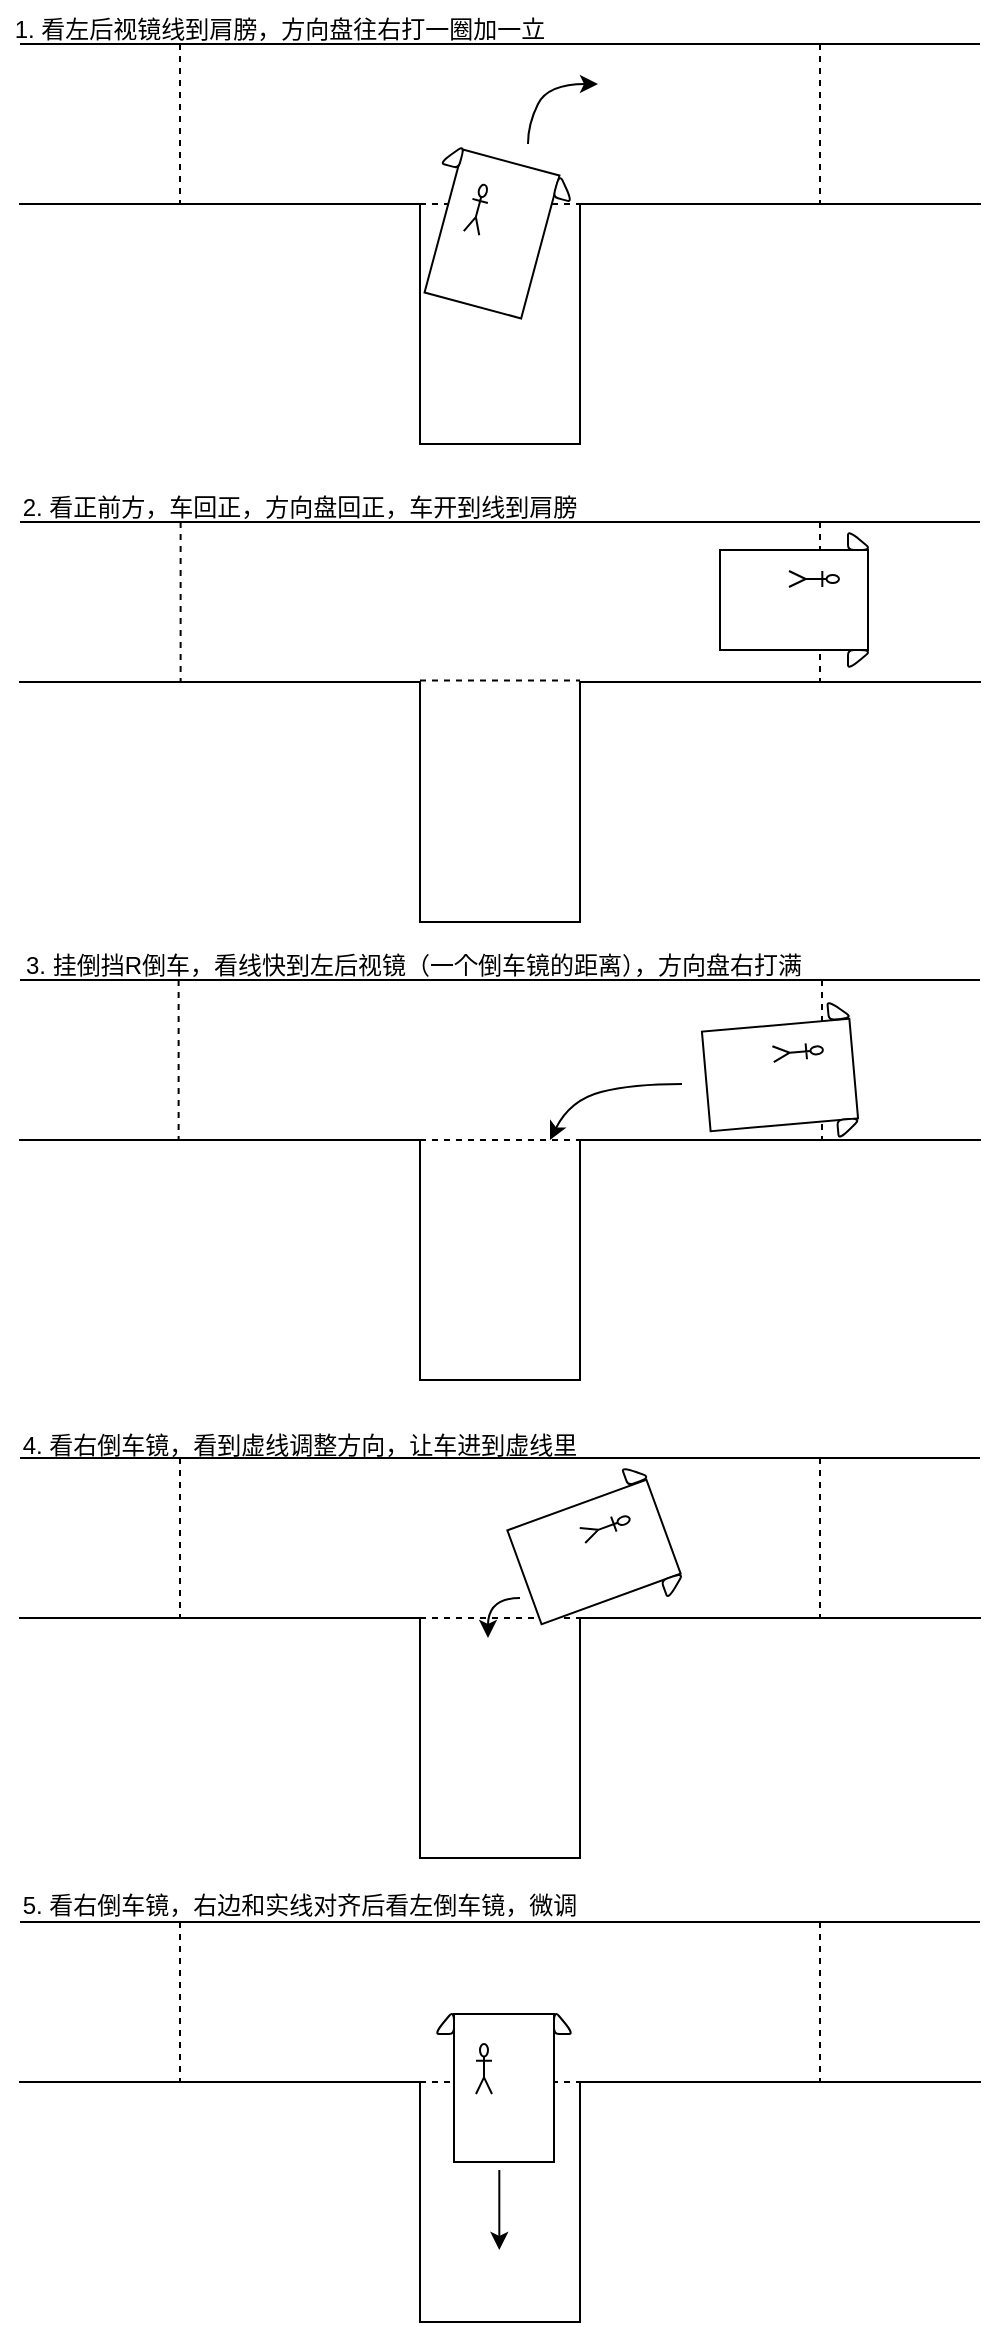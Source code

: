 <mxfile version="20.8.4" type="github">
  <diagram id="jYWOHv2KQ475p7FsRvHT" name="第 1 页">
    <mxGraphModel dx="989" dy="483" grid="1" gridSize="10" guides="1" tooltips="1" connect="1" arrows="1" fold="1" page="1" pageScale="1" pageWidth="827" pageHeight="1169" math="0" shadow="0">
      <root>
        <mxCell id="0" />
        <mxCell id="1" parent="0" />
        <mxCell id="IrWYmvIqVPGdALxaulg8-1" value="" style="shape=partialRectangle;whiteSpace=wrap;html=1;bottom=0;right=0;fillColor=none;" vertex="1" parent="1">
          <mxGeometry x="440" y="102" width="200" height="110" as="geometry" />
        </mxCell>
        <mxCell id="IrWYmvIqVPGdALxaulg8-117" style="edgeStyle=orthogonalEdgeStyle;rounded=0;orthogonalLoop=1;jettySize=auto;html=1;exitX=0;exitY=0;exitDx=0;exitDy=0;entryX=0;entryY=1;entryDx=0;entryDy=0;endArrow=none;endFill=0;" edge="1" parent="1" source="IrWYmvIqVPGdALxaulg8-115" target="IrWYmvIqVPGdALxaulg8-1">
          <mxGeometry relative="1" as="geometry">
            <Array as="points">
              <mxPoint x="360" y="222" />
              <mxPoint x="440" y="222" />
            </Array>
          </mxGeometry>
        </mxCell>
        <mxCell id="IrWYmvIqVPGdALxaulg8-115" value="" style="shape=partialRectangle;whiteSpace=wrap;html=1;bottom=0;right=0;fillColor=none;rotation=-180;direction=east;flipV=1;" vertex="1" parent="1">
          <mxGeometry x="160" y="102" width="200" height="110" as="geometry" />
        </mxCell>
        <mxCell id="IrWYmvIqVPGdALxaulg8-121" value="" style="endArrow=none;html=1;rounded=0;" edge="1" parent="1">
          <mxGeometry width="50" height="50" relative="1" as="geometry">
            <mxPoint x="160" y="22" as="sourcePoint" />
            <mxPoint x="640" y="22" as="targetPoint" />
          </mxGeometry>
        </mxCell>
        <mxCell id="IrWYmvIqVPGdALxaulg8-122" value="" style="shape=partialRectangle;whiteSpace=wrap;html=1;bottom=0;right=0;fillColor=none;" vertex="1" parent="1">
          <mxGeometry x="440" y="341" width="200" height="110" as="geometry" />
        </mxCell>
        <mxCell id="IrWYmvIqVPGdALxaulg8-123" style="edgeStyle=orthogonalEdgeStyle;rounded=0;orthogonalLoop=1;jettySize=auto;html=1;exitX=0;exitY=0;exitDx=0;exitDy=0;entryX=0;entryY=1;entryDx=0;entryDy=0;endArrow=none;endFill=0;" edge="1" parent="1" source="IrWYmvIqVPGdALxaulg8-124" target="IrWYmvIqVPGdALxaulg8-122">
          <mxGeometry relative="1" as="geometry">
            <Array as="points">
              <mxPoint x="360" y="461" />
              <mxPoint x="440" y="461" />
            </Array>
          </mxGeometry>
        </mxCell>
        <mxCell id="IrWYmvIqVPGdALxaulg8-124" value="" style="shape=partialRectangle;whiteSpace=wrap;html=1;bottom=0;right=0;fillColor=none;rotation=-180;direction=east;flipV=1;" vertex="1" parent="1">
          <mxGeometry x="160" y="341" width="200" height="110" as="geometry" />
        </mxCell>
        <mxCell id="IrWYmvIqVPGdALxaulg8-125" value="" style="endArrow=none;html=1;rounded=0;" edge="1" parent="1">
          <mxGeometry width="50" height="50" relative="1" as="geometry">
            <mxPoint x="160" y="261" as="sourcePoint" />
            <mxPoint x="640.0" y="261" as="targetPoint" />
          </mxGeometry>
        </mxCell>
        <mxCell id="IrWYmvIqVPGdALxaulg8-126" value="" style="shape=partialRectangle;whiteSpace=wrap;html=1;bottom=0;right=0;fillColor=none;" vertex="1" parent="1">
          <mxGeometry x="440" y="570" width="200" height="110" as="geometry" />
        </mxCell>
        <mxCell id="IrWYmvIqVPGdALxaulg8-127" style="edgeStyle=orthogonalEdgeStyle;rounded=0;orthogonalLoop=1;jettySize=auto;html=1;exitX=0;exitY=0;exitDx=0;exitDy=0;entryX=0;entryY=1;entryDx=0;entryDy=0;endArrow=none;endFill=0;" edge="1" parent="1" source="IrWYmvIqVPGdALxaulg8-128" target="IrWYmvIqVPGdALxaulg8-126">
          <mxGeometry relative="1" as="geometry">
            <Array as="points">
              <mxPoint x="360" y="690" />
              <mxPoint x="440" y="690" />
            </Array>
          </mxGeometry>
        </mxCell>
        <mxCell id="IrWYmvIqVPGdALxaulg8-128" value="" style="shape=partialRectangle;whiteSpace=wrap;html=1;bottom=0;right=0;fillColor=none;rotation=-180;direction=east;flipV=1;" vertex="1" parent="1">
          <mxGeometry x="160" y="570" width="200" height="110" as="geometry" />
        </mxCell>
        <mxCell id="IrWYmvIqVPGdALxaulg8-129" value="" style="endArrow=none;html=1;rounded=0;" edge="1" parent="1">
          <mxGeometry width="50" height="50" relative="1" as="geometry">
            <mxPoint x="160" y="490.0" as="sourcePoint" />
            <mxPoint x="640.0" y="490.0" as="targetPoint" />
          </mxGeometry>
        </mxCell>
        <mxCell id="IrWYmvIqVPGdALxaulg8-130" value="" style="shape=partialRectangle;whiteSpace=wrap;html=1;bottom=0;right=0;fillColor=none;" vertex="1" parent="1">
          <mxGeometry x="440" y="809" width="200" height="110" as="geometry" />
        </mxCell>
        <mxCell id="IrWYmvIqVPGdALxaulg8-131" style="edgeStyle=orthogonalEdgeStyle;rounded=0;orthogonalLoop=1;jettySize=auto;html=1;exitX=0;exitY=0;exitDx=0;exitDy=0;entryX=0;entryY=1;entryDx=0;entryDy=0;endArrow=none;endFill=0;" edge="1" parent="1" source="IrWYmvIqVPGdALxaulg8-132" target="IrWYmvIqVPGdALxaulg8-130">
          <mxGeometry relative="1" as="geometry">
            <Array as="points">
              <mxPoint x="360" y="929" />
              <mxPoint x="440" y="929" />
            </Array>
          </mxGeometry>
        </mxCell>
        <mxCell id="IrWYmvIqVPGdALxaulg8-132" value="" style="shape=partialRectangle;whiteSpace=wrap;html=1;bottom=0;right=0;fillColor=none;rotation=-180;direction=east;flipV=1;" vertex="1" parent="1">
          <mxGeometry x="160" y="809" width="200" height="110" as="geometry" />
        </mxCell>
        <mxCell id="IrWYmvIqVPGdALxaulg8-133" value="" style="endArrow=none;html=1;rounded=0;" edge="1" parent="1">
          <mxGeometry width="50" height="50" relative="1" as="geometry">
            <mxPoint x="160" y="729" as="sourcePoint" />
            <mxPoint x="640.0" y="729" as="targetPoint" />
          </mxGeometry>
        </mxCell>
        <mxCell id="IrWYmvIqVPGdALxaulg8-134" value="1. 看左后视镜线到肩膀，方向盘往右打一圈加一立" style="text;html=1;strokeColor=none;fillColor=none;align=center;verticalAlign=middle;whiteSpace=wrap;rounded=0;" vertex="1" parent="1">
          <mxGeometry x="150" width="280" height="30" as="geometry" />
        </mxCell>
        <mxCell id="IrWYmvIqVPGdALxaulg8-137" value="" style="endArrow=none;dashed=1;html=1;rounded=0;arcSize=20;endSize=6;startSize=6;jumpSize=6;" edge="1" parent="1">
          <mxGeometry width="50" height="50" relative="1" as="geometry">
            <mxPoint x="360" y="102" as="sourcePoint" />
            <mxPoint x="440" y="102" as="targetPoint" />
          </mxGeometry>
        </mxCell>
        <mxCell id="IrWYmvIqVPGdALxaulg8-149" value="" style="curved=1;endArrow=classic;html=1;rounded=0;startSize=6;endSize=6;jumpSize=6;" edge="1" parent="1">
          <mxGeometry width="50" height="50" relative="1" as="geometry">
            <mxPoint x="414" y="72" as="sourcePoint" />
            <mxPoint x="449" y="42" as="targetPoint" />
            <Array as="points">
              <mxPoint x="414" y="62" />
              <mxPoint x="424" y="42" />
            </Array>
          </mxGeometry>
        </mxCell>
        <mxCell id="IrWYmvIqVPGdALxaulg8-151" value="2. 看正前方，车回正，方向盘回正，车开到线到肩膀" style="text;html=1;strokeColor=none;fillColor=none;align=center;verticalAlign=middle;whiteSpace=wrap;rounded=0;" vertex="1" parent="1">
          <mxGeometry x="155" y="239" width="290" height="30" as="geometry" />
        </mxCell>
        <mxCell id="IrWYmvIqVPGdALxaulg8-155" value="" style="endArrow=none;dashed=1;html=1;rounded=0;arcSize=20;endSize=6;startSize=6;jumpSize=6;entryX=1;entryY=0;entryDx=0;entryDy=0;" edge="1" parent="1">
          <mxGeometry width="50" height="50" relative="1" as="geometry">
            <mxPoint x="560" y="22" as="sourcePoint" />
            <mxPoint x="560.0" y="102" as="targetPoint" />
          </mxGeometry>
        </mxCell>
        <mxCell id="IrWYmvIqVPGdALxaulg8-156" value="" style="endArrow=none;dashed=1;html=1;rounded=0;arcSize=20;endSize=6;startSize=6;jumpSize=6;entryX=1;entryY=0;entryDx=0;entryDy=0;" edge="1" parent="1">
          <mxGeometry width="50" height="50" relative="1" as="geometry">
            <mxPoint x="240.0" y="22" as="sourcePoint" />
            <mxPoint x="240.0" y="102" as="targetPoint" />
          </mxGeometry>
        </mxCell>
        <mxCell id="IrWYmvIqVPGdALxaulg8-157" value="" style="endArrow=none;dashed=1;html=1;rounded=0;arcSize=20;endSize=6;startSize=6;jumpSize=6;entryX=1;entryY=0;entryDx=0;entryDy=0;" edge="1" parent="1">
          <mxGeometry width="50" height="50" relative="1" as="geometry">
            <mxPoint x="560.0" y="261" as="sourcePoint" />
            <mxPoint x="560.0" y="341" as="targetPoint" />
          </mxGeometry>
        </mxCell>
        <mxCell id="IrWYmvIqVPGdALxaulg8-158" value="" style="endArrow=none;dashed=1;html=1;rounded=0;arcSize=20;endSize=6;startSize=6;jumpSize=6;entryX=1;entryY=0;entryDx=0;entryDy=0;" edge="1" parent="1">
          <mxGeometry width="50" height="50" relative="1" as="geometry">
            <mxPoint x="240.31" y="261" as="sourcePoint" />
            <mxPoint x="240.31" y="341" as="targetPoint" />
          </mxGeometry>
        </mxCell>
        <mxCell id="IrWYmvIqVPGdALxaulg8-159" value="" style="endArrow=none;dashed=1;html=1;rounded=0;arcSize=20;endSize=6;startSize=6;jumpSize=6;entryX=1;entryY=0;entryDx=0;entryDy=0;" edge="1" parent="1">
          <mxGeometry width="50" height="50" relative="1" as="geometry">
            <mxPoint x="561.0" y="490" as="sourcePoint" />
            <mxPoint x="561.0" y="570" as="targetPoint" />
          </mxGeometry>
        </mxCell>
        <mxCell id="IrWYmvIqVPGdALxaulg8-160" value="" style="endArrow=none;dashed=1;html=1;rounded=0;arcSize=20;endSize=6;startSize=6;jumpSize=6;entryX=1;entryY=0;entryDx=0;entryDy=0;" edge="1" parent="1">
          <mxGeometry width="50" height="50" relative="1" as="geometry">
            <mxPoint x="239.31" y="490" as="sourcePoint" />
            <mxPoint x="239.31" y="570" as="targetPoint" />
          </mxGeometry>
        </mxCell>
        <mxCell id="IrWYmvIqVPGdALxaulg8-161" value="" style="endArrow=none;dashed=1;html=1;rounded=0;arcSize=20;endSize=6;startSize=6;jumpSize=6;" edge="1" parent="1">
          <mxGeometry width="50" height="50" relative="1" as="geometry">
            <mxPoint x="360" y="340.31" as="sourcePoint" />
            <mxPoint x="440.0" y="340.31" as="targetPoint" />
          </mxGeometry>
        </mxCell>
        <mxCell id="IrWYmvIqVPGdALxaulg8-162" value="" style="endArrow=none;dashed=1;html=1;rounded=0;arcSize=20;endSize=6;startSize=6;jumpSize=6;" edge="1" parent="1">
          <mxGeometry width="50" height="50" relative="1" as="geometry">
            <mxPoint x="360" y="570" as="sourcePoint" />
            <mxPoint x="440.0" y="570" as="targetPoint" />
          </mxGeometry>
        </mxCell>
        <mxCell id="IrWYmvIqVPGdALxaulg8-163" value="" style="endArrow=none;dashed=1;html=1;rounded=0;arcSize=20;endSize=6;startSize=6;jumpSize=6;" edge="1" parent="1">
          <mxGeometry width="50" height="50" relative="1" as="geometry">
            <mxPoint x="360" y="809" as="sourcePoint" />
            <mxPoint x="440.0" y="809" as="targetPoint" />
          </mxGeometry>
        </mxCell>
        <mxCell id="IrWYmvIqVPGdALxaulg8-164" value="" style="endArrow=none;dashed=1;html=1;rounded=0;arcSize=20;endSize=6;startSize=6;jumpSize=6;entryX=1;entryY=0;entryDx=0;entryDy=0;" edge="1" parent="1">
          <mxGeometry width="50" height="50" relative="1" as="geometry">
            <mxPoint x="560.0" y="729" as="sourcePoint" />
            <mxPoint x="560.0" y="809" as="targetPoint" />
          </mxGeometry>
        </mxCell>
        <mxCell id="IrWYmvIqVPGdALxaulg8-165" value="" style="endArrow=none;dashed=1;html=1;rounded=0;arcSize=20;endSize=6;startSize=6;jumpSize=6;entryX=1;entryY=0;entryDx=0;entryDy=0;" edge="1" parent="1">
          <mxGeometry width="50" height="50" relative="1" as="geometry">
            <mxPoint x="240.0" y="729" as="sourcePoint" />
            <mxPoint x="240.0" y="809" as="targetPoint" />
          </mxGeometry>
        </mxCell>
        <mxCell id="IrWYmvIqVPGdALxaulg8-166" value="3. 挂倒挡R倒车，看线快到左后视镜（一个倒车镜的距离），方向盘右打满" style="text;html=1;strokeColor=none;fillColor=none;align=center;verticalAlign=middle;whiteSpace=wrap;rounded=0;" vertex="1" parent="1">
          <mxGeometry x="157" y="468" width="400" height="30" as="geometry" />
        </mxCell>
        <mxCell id="IrWYmvIqVPGdALxaulg8-177" value="" style="group;rotation=-5;" vertex="1" connectable="0" parent="1">
          <mxGeometry x="503" y="501.5" width="75.5" height="73" as="geometry" />
        </mxCell>
        <mxCell id="IrWYmvIqVPGdALxaulg8-170" value="" style="group;rotation=85;" vertex="1" connectable="0" parent="IrWYmvIqVPGdALxaulg8-177">
          <mxGeometry x="12" y="-1" width="62" height="74" as="geometry" />
        </mxCell>
        <mxCell id="IrWYmvIqVPGdALxaulg8-171" value="" style="rounded=0;whiteSpace=wrap;html=1;rotation=175;" vertex="1" parent="IrWYmvIqVPGdALxaulg8-170">
          <mxGeometry x="-12" y="12" width="74" height="50" as="geometry" />
        </mxCell>
        <mxCell id="IrWYmvIqVPGdALxaulg8-172" value="" style="shape=umlActor;verticalLabelPosition=bottom;verticalAlign=top;html=1;outlineConnect=0;rotation=85;" vertex="1" parent="IrWYmvIqVPGdALxaulg8-170">
          <mxGeometry x="30" y="13" width="8" height="25" as="geometry" />
        </mxCell>
        <mxCell id="IrWYmvIqVPGdALxaulg8-180" value="" style="html=1;strokeWidth=1;shape=manualInput;whiteSpace=wrap;rounded=1;size=13;arcSize=30;rotation=85;flipH=1;" vertex="1" parent="IrWYmvIqVPGdALxaulg8-170">
          <mxGeometry x="55" y="58" width="10" height="12" as="geometry" />
        </mxCell>
        <mxCell id="IrWYmvIqVPGdALxaulg8-175" value="" style="html=1;strokeWidth=1;shape=manualInput;whiteSpace=wrap;rounded=1;size=13;arcSize=30;rotation=85;" vertex="1" parent="IrWYmvIqVPGdALxaulg8-177">
          <mxGeometry x="62" y="-3" width="10" height="12" as="geometry" />
        </mxCell>
        <mxCell id="IrWYmvIqVPGdALxaulg8-179" value="" style="curved=1;endArrow=classic;html=1;rounded=0;startSize=6;endSize=6;jumpSize=6;" edge="1" parent="1">
          <mxGeometry width="50" height="50" relative="1" as="geometry">
            <mxPoint x="491.0" y="542" as="sourcePoint" />
            <mxPoint x="425" y="570" as="targetPoint" />
            <Array as="points">
              <mxPoint x="466" y="542" />
              <mxPoint x="435" y="550" />
            </Array>
          </mxGeometry>
        </mxCell>
        <mxCell id="IrWYmvIqVPGdALxaulg8-187" value="" style="group;rotation=0;" vertex="1" connectable="0" parent="1">
          <mxGeometry x="510" y="265" width="75.5" height="73" as="geometry" />
        </mxCell>
        <mxCell id="IrWYmvIqVPGdALxaulg8-188" value="" style="group;rotation=90;" vertex="1" connectable="0" parent="IrWYmvIqVPGdALxaulg8-187">
          <mxGeometry x="12" y="-1" width="62" height="74" as="geometry" />
        </mxCell>
        <mxCell id="IrWYmvIqVPGdALxaulg8-189" value="" style="rounded=0;whiteSpace=wrap;html=1;rotation=180;" vertex="1" parent="IrWYmvIqVPGdALxaulg8-188">
          <mxGeometry x="-12" y="11" width="74" height="50" as="geometry" />
        </mxCell>
        <mxCell id="IrWYmvIqVPGdALxaulg8-190" value="" style="shape=umlActor;verticalLabelPosition=bottom;verticalAlign=top;html=1;outlineConnect=0;rotation=90;" vertex="1" parent="IrWYmvIqVPGdALxaulg8-188">
          <mxGeometry x="31" y="13" width="8" height="25" as="geometry" />
        </mxCell>
        <mxCell id="IrWYmvIqVPGdALxaulg8-191" value="" style="html=1;strokeWidth=1;shape=manualInput;whiteSpace=wrap;rounded=1;size=13;arcSize=30;rotation=90;flipH=1;" vertex="1" parent="IrWYmvIqVPGdALxaulg8-188">
          <mxGeometry x="53" y="60" width="10" height="12" as="geometry" />
        </mxCell>
        <mxCell id="IrWYmvIqVPGdALxaulg8-192" value="" style="html=1;strokeWidth=1;shape=manualInput;whiteSpace=wrap;rounded=1;size=13;arcSize=30;rotation=90;" vertex="1" parent="IrWYmvIqVPGdALxaulg8-187">
          <mxGeometry x="65" y="-1" width="10" height="12" as="geometry" />
        </mxCell>
        <mxCell id="IrWYmvIqVPGdALxaulg8-193" value="" style="group;rotation=-75;" vertex="1" connectable="0" parent="1">
          <mxGeometry x="361" y="80" width="75.5" height="73" as="geometry" />
        </mxCell>
        <mxCell id="IrWYmvIqVPGdALxaulg8-194" value="" style="group;rotation=15;" vertex="1" connectable="0" parent="IrWYmvIqVPGdALxaulg8-193">
          <mxGeometry x="7" y="-6" width="62" height="74" as="geometry" />
        </mxCell>
        <mxCell id="IrWYmvIqVPGdALxaulg8-195" value="" style="rounded=0;whiteSpace=wrap;html=1;rotation=105;" vertex="1" parent="IrWYmvIqVPGdALxaulg8-194">
          <mxGeometry x="-9" y="18" width="74" height="50" as="geometry" />
        </mxCell>
        <mxCell id="IrWYmvIqVPGdALxaulg8-196" value="" style="shape=umlActor;verticalLabelPosition=bottom;verticalAlign=top;html=1;outlineConnect=0;rotation=15;" vertex="1" parent="IrWYmvIqVPGdALxaulg8-194">
          <mxGeometry x="17" y="18" width="8" height="25" as="geometry" />
        </mxCell>
        <mxCell id="IrWYmvIqVPGdALxaulg8-197" value="" style="html=1;strokeWidth=1;shape=manualInput;whiteSpace=wrap;rounded=1;size=13;arcSize=30;rotation=15;flipH=1;" vertex="1" parent="IrWYmvIqVPGdALxaulg8-194">
          <mxGeometry x="60" y="14" width="10" height="12" as="geometry" />
        </mxCell>
        <mxCell id="IrWYmvIqVPGdALxaulg8-198" value="" style="html=1;strokeWidth=1;shape=manualInput;whiteSpace=wrap;rounded=1;size=13;arcSize=30;rotation=15;" vertex="1" parent="IrWYmvIqVPGdALxaulg8-193">
          <mxGeometry x="10" y="-9" width="10" height="12" as="geometry" />
        </mxCell>
        <mxCell id="IrWYmvIqVPGdALxaulg8-199" value="" style="group;rotation=-20;" vertex="1" connectable="0" parent="1">
          <mxGeometry x="400" y="739" width="84" height="73" as="geometry" />
        </mxCell>
        <mxCell id="IrWYmvIqVPGdALxaulg8-200" value="" style="group;rotation=70;" vertex="1" connectable="0" parent="IrWYmvIqVPGdALxaulg8-199">
          <mxGeometry x="22" y="-1" width="62" height="74" as="geometry" />
        </mxCell>
        <mxCell id="IrWYmvIqVPGdALxaulg8-201" value="" style="rounded=0;whiteSpace=wrap;html=1;rotation=160;" vertex="1" parent="IrWYmvIqVPGdALxaulg8-200">
          <mxGeometry x="-12" y="13" width="74" height="50" as="geometry" />
        </mxCell>
        <mxCell id="IrWYmvIqVPGdALxaulg8-202" value="" style="shape=umlActor;verticalLabelPosition=bottom;verticalAlign=top;html=1;outlineConnect=0;rotation=70;" vertex="1" parent="IrWYmvIqVPGdALxaulg8-200">
          <mxGeometry x="27" y="13" width="8" height="25" as="geometry" />
        </mxCell>
        <mxCell id="IrWYmvIqVPGdALxaulg8-203" value="" style="html=1;strokeWidth=1;shape=manualInput;whiteSpace=wrap;rounded=1;size=13;arcSize=30;rotation=70;flipH=1;" vertex="1" parent="IrWYmvIqVPGdALxaulg8-200">
          <mxGeometry x="61" y="49" width="10" height="12" as="geometry" />
        </mxCell>
        <mxCell id="IrWYmvIqVPGdALxaulg8-204" value="" style="html=1;strokeWidth=1;shape=manualInput;whiteSpace=wrap;rounded=1;size=13;arcSize=30;rotation=70;" vertex="1" parent="IrWYmvIqVPGdALxaulg8-199">
          <mxGeometry x="63" y="-9" width="10" height="12" as="geometry" />
        </mxCell>
        <mxCell id="IrWYmvIqVPGdALxaulg8-206" value="4. 看右倒车镜，看到虚线调整方向，让车进到虚线里" style="text;html=1;strokeColor=none;fillColor=none;align=center;verticalAlign=middle;whiteSpace=wrap;rounded=0;" vertex="1" parent="1">
          <mxGeometry x="155" y="708" width="290" height="30" as="geometry" />
        </mxCell>
        <mxCell id="IrWYmvIqVPGdALxaulg8-221" value="" style="shape=partialRectangle;whiteSpace=wrap;html=1;bottom=0;right=0;fillColor=none;" vertex="1" parent="1">
          <mxGeometry x="440" y="1041" width="200" height="110" as="geometry" />
        </mxCell>
        <mxCell id="IrWYmvIqVPGdALxaulg8-222" style="edgeStyle=orthogonalEdgeStyle;rounded=0;orthogonalLoop=1;jettySize=auto;html=1;exitX=0;exitY=0;exitDx=0;exitDy=0;entryX=0;entryY=1;entryDx=0;entryDy=0;endArrow=none;endFill=0;" edge="1" parent="1" source="IrWYmvIqVPGdALxaulg8-223" target="IrWYmvIqVPGdALxaulg8-221">
          <mxGeometry relative="1" as="geometry">
            <Array as="points">
              <mxPoint x="360" y="1161" />
              <mxPoint x="440" y="1161" />
            </Array>
          </mxGeometry>
        </mxCell>
        <mxCell id="IrWYmvIqVPGdALxaulg8-223" value="" style="shape=partialRectangle;whiteSpace=wrap;html=1;bottom=0;right=0;fillColor=none;rotation=-180;direction=east;flipV=1;" vertex="1" parent="1">
          <mxGeometry x="160" y="1041" width="200" height="110" as="geometry" />
        </mxCell>
        <mxCell id="IrWYmvIqVPGdALxaulg8-224" value="" style="endArrow=none;html=1;rounded=0;" edge="1" parent="1">
          <mxGeometry width="50" height="50" relative="1" as="geometry">
            <mxPoint x="160" y="961" as="sourcePoint" />
            <mxPoint x="640.0" y="961" as="targetPoint" />
          </mxGeometry>
        </mxCell>
        <mxCell id="IrWYmvIqVPGdALxaulg8-225" value="" style="endArrow=none;dashed=1;html=1;rounded=0;arcSize=20;endSize=6;startSize=6;jumpSize=6;" edge="1" parent="1">
          <mxGeometry width="50" height="50" relative="1" as="geometry">
            <mxPoint x="360" y="1041" as="sourcePoint" />
            <mxPoint x="440.0" y="1041" as="targetPoint" />
          </mxGeometry>
        </mxCell>
        <mxCell id="IrWYmvIqVPGdALxaulg8-226" value="" style="endArrow=none;dashed=1;html=1;rounded=0;arcSize=20;endSize=6;startSize=6;jumpSize=6;entryX=1;entryY=0;entryDx=0;entryDy=0;" edge="1" parent="1">
          <mxGeometry width="50" height="50" relative="1" as="geometry">
            <mxPoint x="560.0" y="961" as="sourcePoint" />
            <mxPoint x="560.0" y="1041" as="targetPoint" />
          </mxGeometry>
        </mxCell>
        <mxCell id="IrWYmvIqVPGdALxaulg8-227" value="" style="endArrow=none;dashed=1;html=1;rounded=0;arcSize=20;endSize=6;startSize=6;jumpSize=6;entryX=1;entryY=0;entryDx=0;entryDy=0;" edge="1" parent="1">
          <mxGeometry width="50" height="50" relative="1" as="geometry">
            <mxPoint x="240.0" y="961" as="sourcePoint" />
            <mxPoint x="240.0" y="1041" as="targetPoint" />
          </mxGeometry>
        </mxCell>
        <mxCell id="IrWYmvIqVPGdALxaulg8-228" value="" style="group;rotation=-90;" vertex="1" connectable="0" parent="1">
          <mxGeometry x="358" y="1012" width="84" height="73" as="geometry" />
        </mxCell>
        <mxCell id="IrWYmvIqVPGdALxaulg8-229" value="" style="group;rotation=0;" vertex="1" connectable="0" parent="IrWYmvIqVPGdALxaulg8-228">
          <mxGeometry x="14" y="-11" width="62" height="74" as="geometry" />
        </mxCell>
        <mxCell id="IrWYmvIqVPGdALxaulg8-230" value="" style="rounded=0;whiteSpace=wrap;html=1;rotation=90;" vertex="1" parent="IrWYmvIqVPGdALxaulg8-229">
          <mxGeometry x="-7" y="18" width="74" height="50" as="geometry" />
        </mxCell>
        <mxCell id="IrWYmvIqVPGdALxaulg8-231" value="" style="shape=umlActor;verticalLabelPosition=bottom;verticalAlign=top;html=1;outlineConnect=0;rotation=0;" vertex="1" parent="IrWYmvIqVPGdALxaulg8-229">
          <mxGeometry x="16" y="21" width="8" height="25" as="geometry" />
        </mxCell>
        <mxCell id="IrWYmvIqVPGdALxaulg8-232" value="" style="html=1;strokeWidth=1;shape=manualInput;whiteSpace=wrap;rounded=1;size=13;arcSize=30;rotation=0;flipH=1;" vertex="1" parent="IrWYmvIqVPGdALxaulg8-229">
          <mxGeometry x="55" y="4" width="10" height="12" as="geometry" />
        </mxCell>
        <mxCell id="IrWYmvIqVPGdALxaulg8-233" value="" style="html=1;strokeWidth=1;shape=manualInput;whiteSpace=wrap;rounded=1;size=13;arcSize=30;rotation=0;" vertex="1" parent="IrWYmvIqVPGdALxaulg8-228">
          <mxGeometry x="9" y="-7" width="10" height="12" as="geometry" />
        </mxCell>
        <mxCell id="IrWYmvIqVPGdALxaulg8-236" value="" style="endArrow=classic;html=1;rounded=0;startSize=6;endSize=6;jumpSize=6;" edge="1" parent="IrWYmvIqVPGdALxaulg8-228">
          <mxGeometry width="50" height="50" relative="1" as="geometry">
            <mxPoint x="41.66" y="73" as="sourcePoint" />
            <mxPoint x="41.66" y="113" as="targetPoint" />
          </mxGeometry>
        </mxCell>
        <mxCell id="IrWYmvIqVPGdALxaulg8-234" value="5. 看右倒车镜，右边和实线对齐后看左倒车镜，微调" style="text;html=1;strokeColor=none;fillColor=none;align=center;verticalAlign=middle;whiteSpace=wrap;rounded=0;" vertex="1" parent="1">
          <mxGeometry x="155" y="938" width="290" height="30" as="geometry" />
        </mxCell>
        <mxCell id="IrWYmvIqVPGdALxaulg8-235" value="" style="curved=1;endArrow=classic;html=1;rounded=0;startSize=6;endSize=6;jumpSize=6;" edge="1" parent="1">
          <mxGeometry width="50" height="50" relative="1" as="geometry">
            <mxPoint x="410" y="799" as="sourcePoint" />
            <mxPoint x="394" y="819" as="targetPoint" />
            <Array as="points">
              <mxPoint x="394" y="799" />
            </Array>
          </mxGeometry>
        </mxCell>
      </root>
    </mxGraphModel>
  </diagram>
</mxfile>

